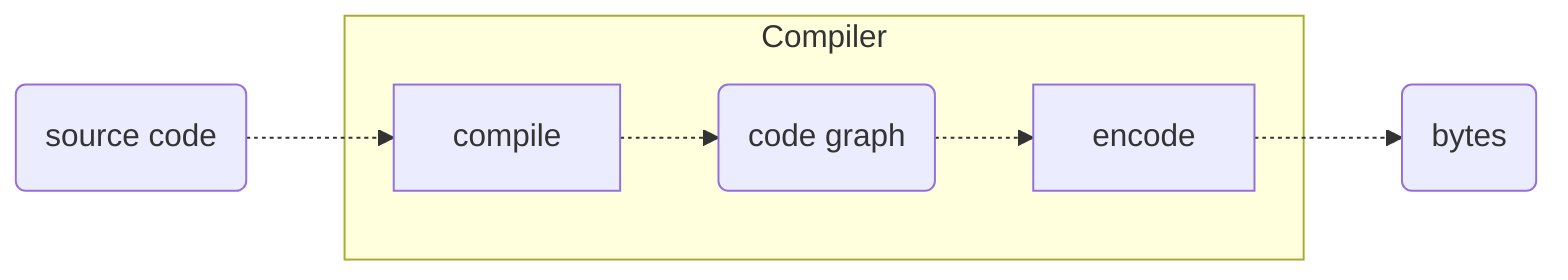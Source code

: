 flowchart LR
  d0(source code) -.-> compile

  subgraph Compiler
    compile -.-> d1(code graph):::red -.-> encode
  end

  encode -.-> d2(bytes):::blue